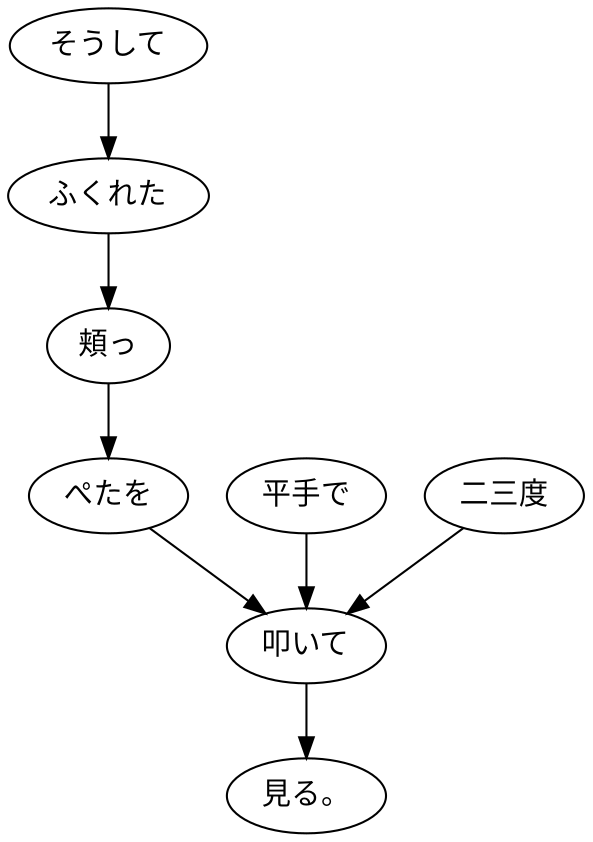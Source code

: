 digraph graph5665 {
	node0 [label="そうして"];
	node1 [label="ふくれた"];
	node2 [label="頬っ"];
	node3 [label="ぺたを"];
	node4 [label="平手で"];
	node5 [label="二三度"];
	node6 [label="叩いて"];
	node7 [label="見る。"];
	node0 -> node1;
	node1 -> node2;
	node2 -> node3;
	node3 -> node6;
	node4 -> node6;
	node5 -> node6;
	node6 -> node7;
}
